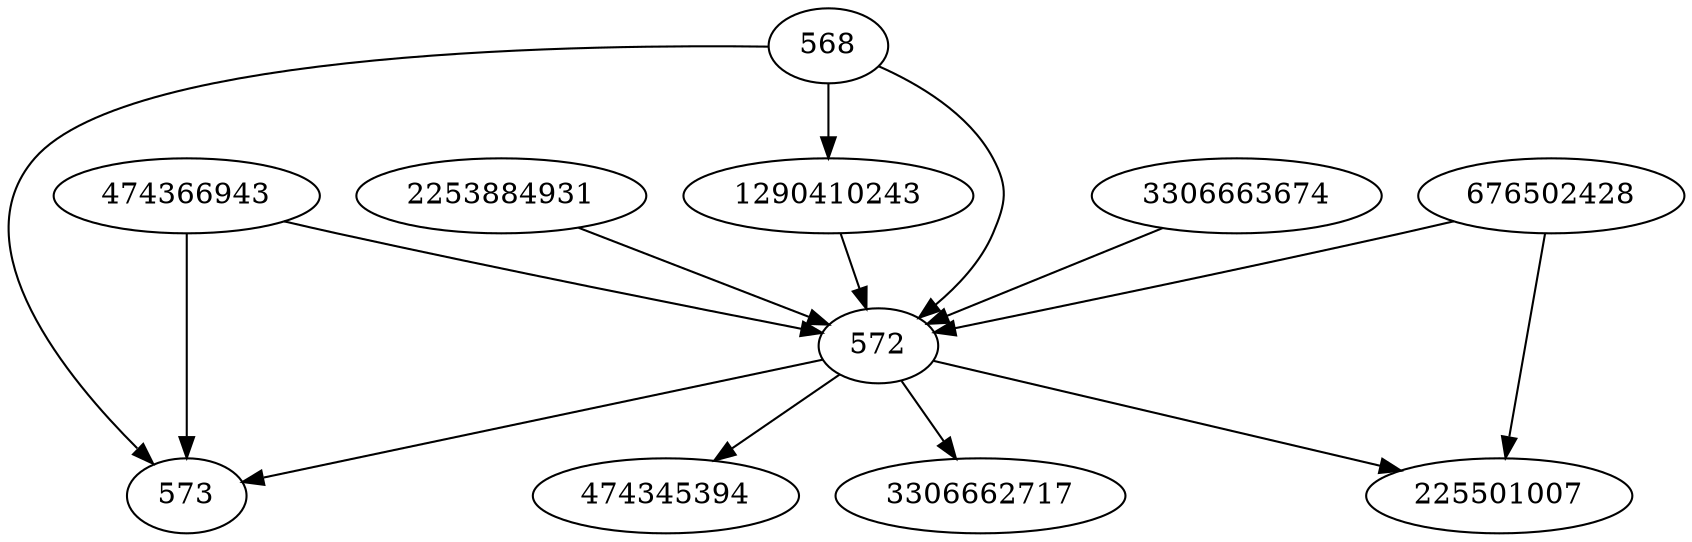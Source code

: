 strict digraph  {
2253884931;
1290410243;
573;
225501007;
474345394;
568;
3306663674;
676502428;
3306662717;
572;
474366943;
2253884931 -> 572;
1290410243 -> 572;
568 -> 1290410243;
568 -> 572;
568 -> 573;
3306663674 -> 572;
676502428 -> 572;
676502428 -> 225501007;
572 -> 474345394;
572 -> 225501007;
572 -> 573;
572 -> 3306662717;
474366943 -> 572;
474366943 -> 573;
}

